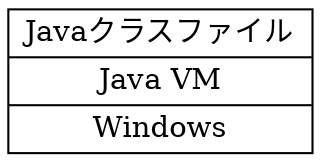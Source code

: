 digraph {
        rankdir=LR;
        node [shape=record];
        a [label="Javaクラスファイル|Java VM|Windows"];
        a
}
